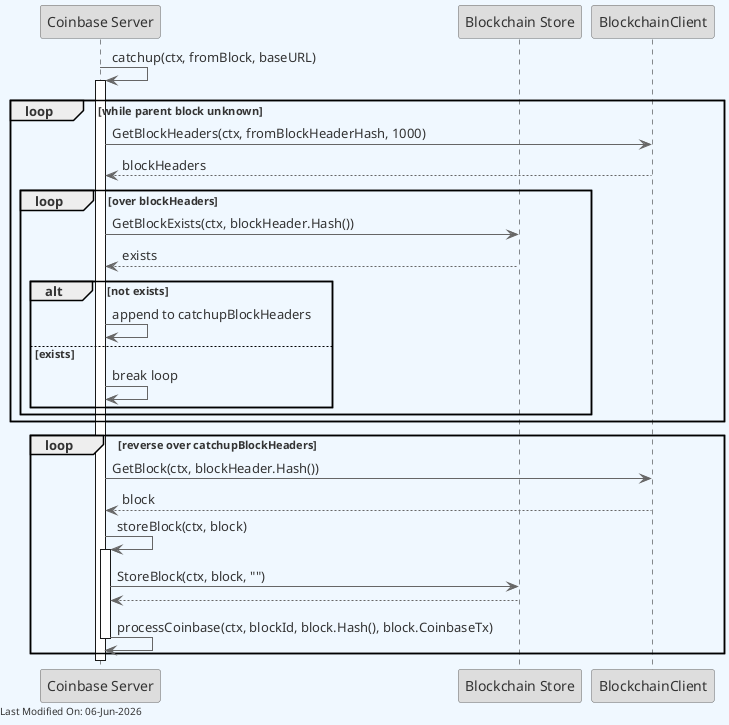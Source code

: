 @startuml
skinparam backgroundColor #F0F8FF
skinparam defaultFontColor #333333
skinparam arrowColor #666666

' Define borders for all elements
skinparam entity {
  BorderColor #666666
  BackgroundColor #DDDDDD
}

skinparam control {
  BorderColor #666666
  BackgroundColor #DDDDDD
}

skinparam participant {
  BorderColor #666666
  BackgroundColor #DDDDDD
}



participant "Coinbase Server" as Co
participant "Blockchain Store" as St
participant "BlockchainClient" as BC

Co -> Co: catchup(ctx, fromBlock, baseURL)
activate Co

loop while parent block unknown
    Co -> BC: GetBlockHeaders(ctx, fromBlockHeaderHash, 1000)
    BC --> Co: blockHeaders

    loop over blockHeaders
        Co -> St: GetBlockExists(ctx, blockHeader.Hash())
        St --> Co: exists
        alt not exists
            Co -> Co: append to catchupBlockHeaders
        else exists
            Co -> Co: break loop
        end
    end
end

loop reverse over catchupBlockHeaders
    Co -> BC: GetBlock(ctx, blockHeader.Hash())
    BC --> Co: block
    Co -> Co: storeBlock(ctx, block)
    activate Co
    Co -> St: StoreBlock(ctx, block, "")
    St --> Co
    Co -> Co: processCoinbase(ctx, blockId, block.Hash(), block.CoinbaseTx)
    deactivate Co
end

deactivate Co

left footer Last Modified On: %date("dd-MMM-yyyy")

@enduml
